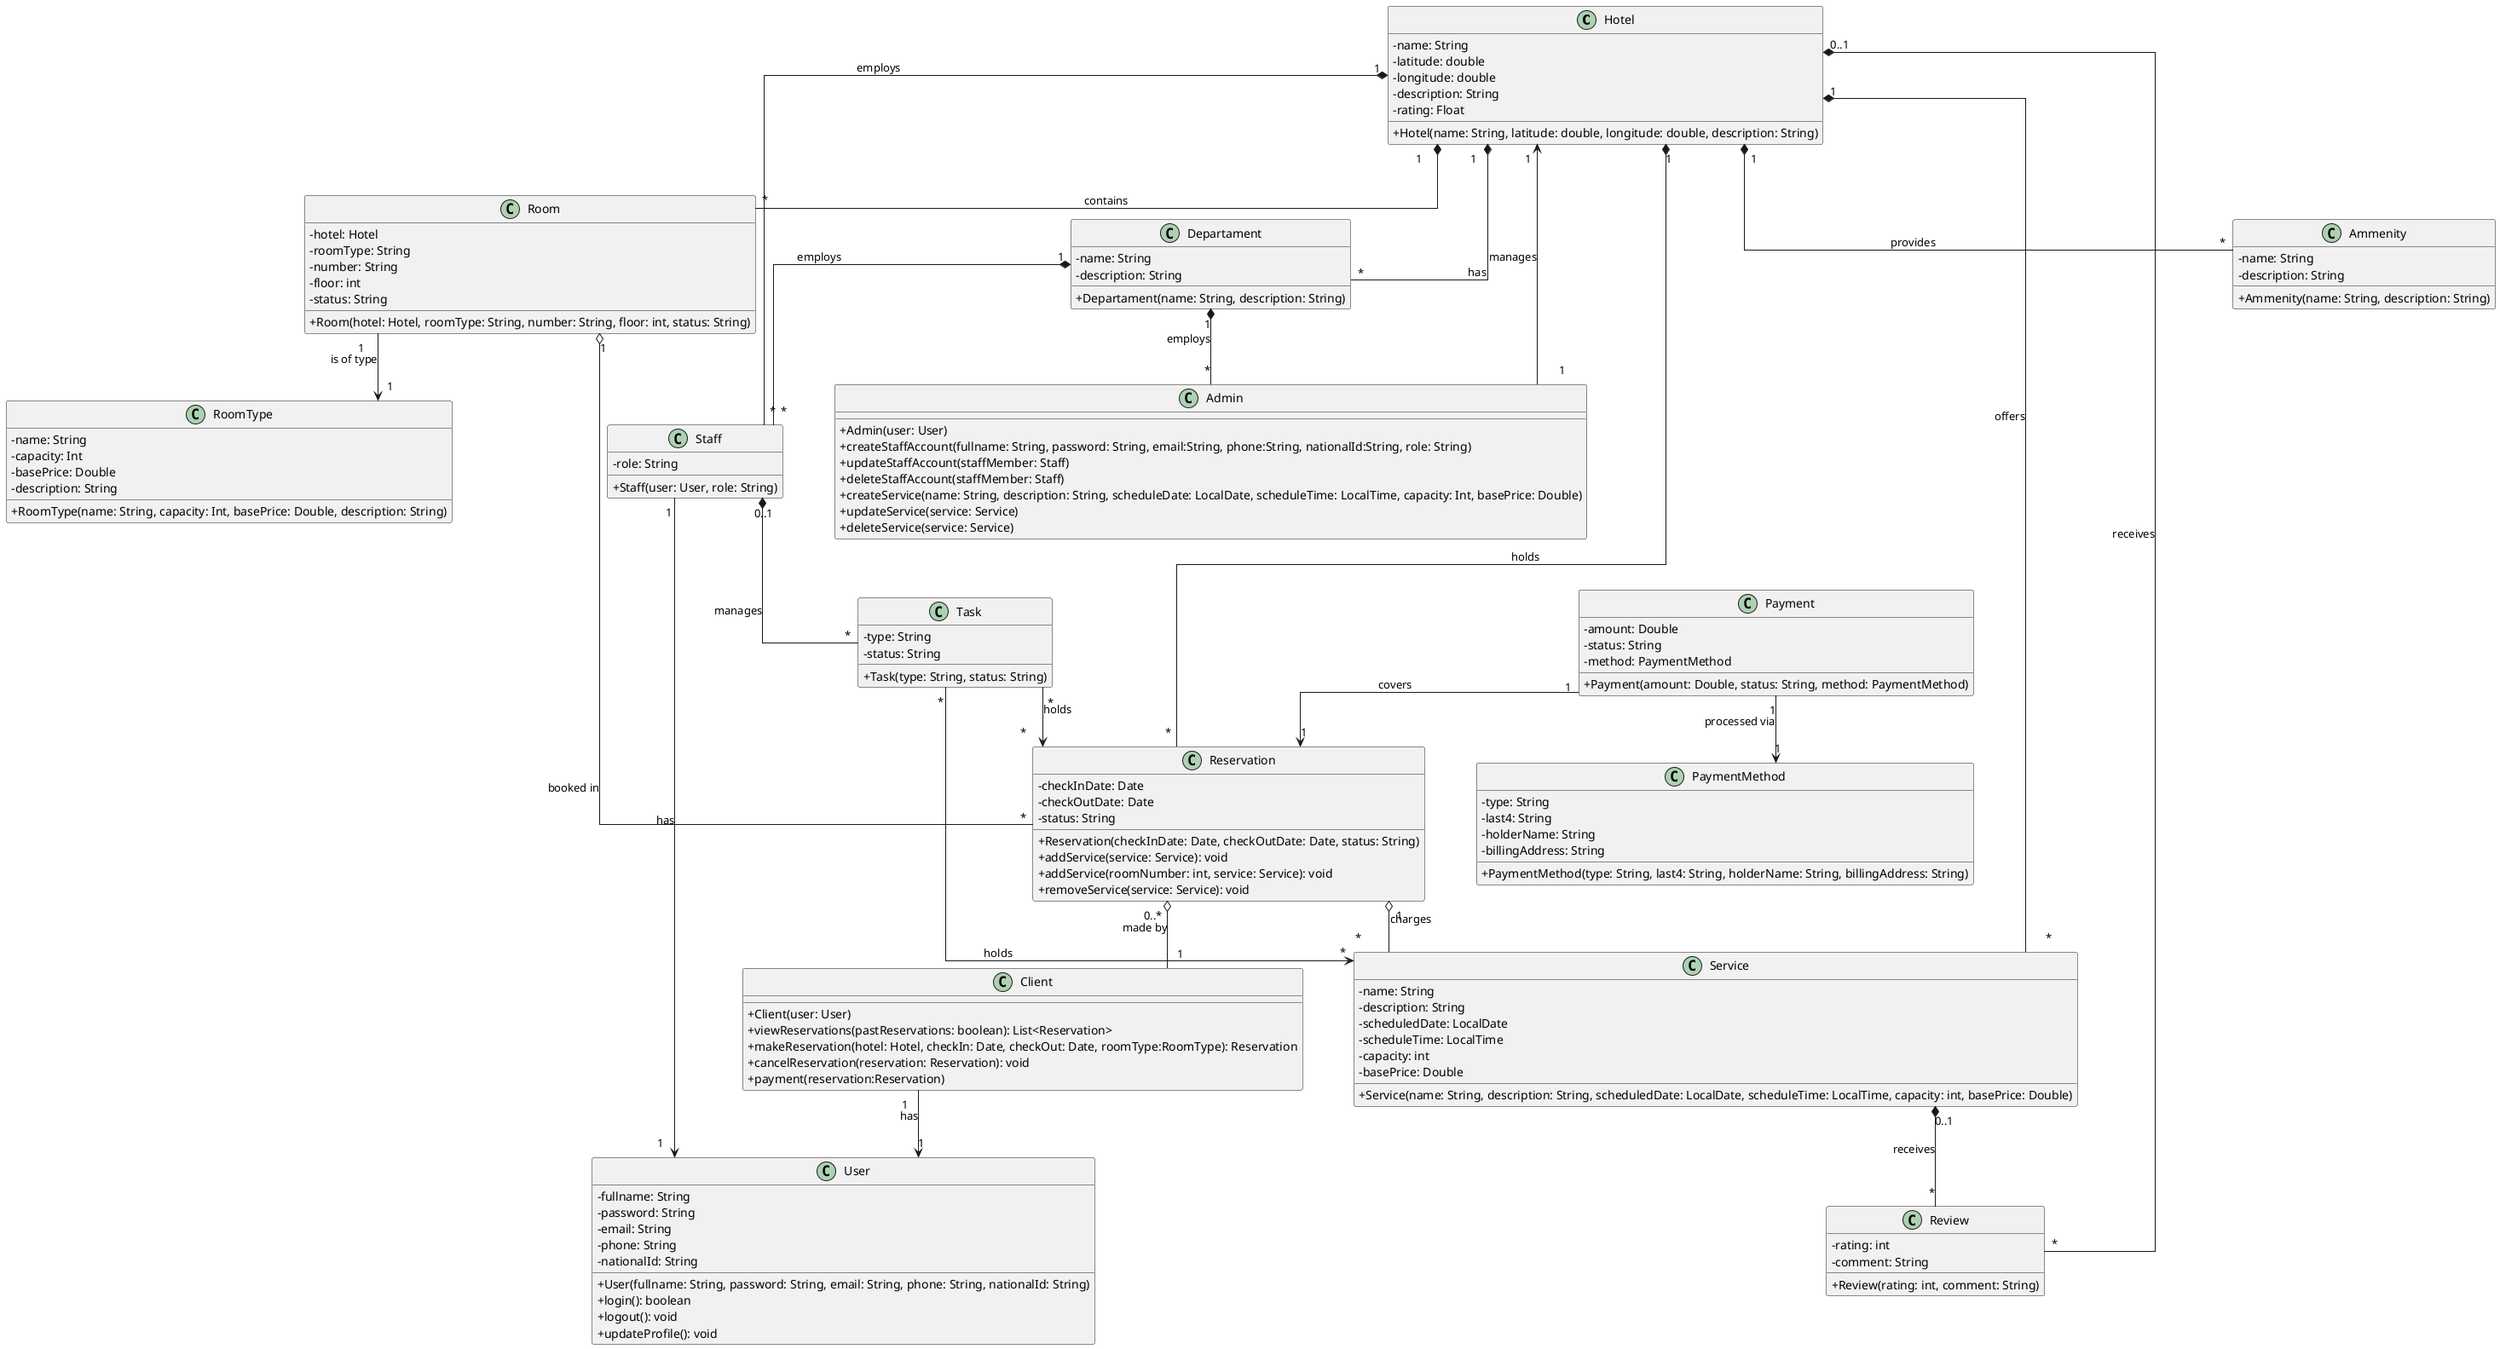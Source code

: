 @startuml hoteles_entidades
skinparam classAttributeIconSize 0
skinparam linetype ortho
skinparam nodesep 60    
skinparam ranksep 60   
skinparam arrowLabelMargin 15

class Hotel {
    -name: String
    -latitude: double
    -longitude: double
    -description: String
    -rating: Float
    +Hotel(name: String, latitude: double, longitude: double, description: String)
}

class Reservation {
    -checkInDate: Date
    -checkOutDate: Date
    -status: String
    +Reservation(checkInDate: Date, checkOutDate: Date, status: String)
    +addService(service: Service): void
    +addService(roomNumber: int, service: Service): void
    +removeService(service: Service): void
}

class User {
    -fullname: String
    -password: String
    -email: String
    -phone: String
    -nationalId: String
    +User(fullname: String, password: String, email: String, phone: String, nationalId: String)
    +login(): boolean
    +logout(): void
    +updateProfile(): void
}

class Review {
    -rating: int
    -comment: String
    +Review(rating: int, comment: String)
}

class Payment {
    -amount: Double
    -status: String
    -method: PaymentMethod
    +Payment(amount: Double, status: String, method: PaymentMethod)
}

class PaymentMethod {
    -type: String
    -last4: String
    -holderName: String
    -billingAddress: String
    +PaymentMethod(type: String, last4: String, holderName: String, billingAddress: String)
}

class Client {
    +Client(user: User)
    +viewReservations(pastReservations: boolean): List<Reservation>
    +makeReservation(hotel: Hotel, checkIn: Date, checkOut: Date, roomType:RoomType): Reservation
    +cancelReservation(reservation: Reservation): void
    +payment(reservation:Reservation)
}

class Staff {
    -role: String
    +Staff(user: User, role: String)
}

class Departament {
    -name: String
    -description: String
    +Departament(name: String, description: String)
}

class Admin {
    +Admin(user: User)
    +createStaffAccount(fullname: String, password: String, email:String, phone:String, nationalId:String, role: String)
    +updateStaffAccount(staffMember: Staff)
    +deleteStaffAccount(staffMember: Staff)
    +createService(name: String, description: String, scheduleDate: LocalDate, scheduleTime: LocalTime, capacity: Int, basePrice: Double)
    +updateService(service: Service)
    +deleteService(service: Service)
}

class Service {
    -name: String
    -description: String
    -scheduledDate: LocalDate
    -scheduleTime: LocalTime
    -capacity: int
    -basePrice: Double
    +Service(name: String, description: String, scheduledDate: LocalDate, scheduleTime: LocalTime, capacity: int, basePrice: Double)
}

class Task {
    -type: String
    -status: String
    +Task(type: String, status: String)
}

class Ammenity {
    -name: String
    -description: String
    +Ammenity(name: String, description: String)
}

class Room {
    -hotel: Hotel
    -roomType: String
    -number: String
    -floor: int
    -status: String
    +Room(hotel: Hotel, roomType: String, number: String, floor: int, status: String)
}

class RoomType {
    -name: String
    -capacity: Int
    -basePrice: Double
    -description: String
    +RoomType(name: String, capacity: Int, basePrice: Double, description: String)
}

' --- Simplified Relationships ---
Client "1" --> "1" User : has
Staff "1" --> "1" User : has
Admin "1" --> "1" Hotel : manages

Payment "1" --> "1" Reservation : covers
Payment "1" --> "1" PaymentMethod : processed via

Hotel "1" *-- "*" Room : contains
Hotel "1" *-- "*" Service : offers
Hotel "1" *-- "*" Reservation : holds
Hotel "1" *-- "*" Staff : employs
Hotel "1" *-- "*" Departament : has
Hotel "1" *-- "*" Ammenity : provides
Hotel "0..1" *-- "*" Review : receives 

Departament "1" *-- "*" Staff : employs
Departament "1" *-- "*" Admin : employs
Staff "0..1" *-- "*" Task : manages

Task "*" --> "*" Reservation : holds
Task "*" --> "*" Service : holds

Service "0..1" *-- "*" Review : receives

Reservation "0..*" o-- "1" Client : made by
Reservation "1" o-- "*" Service : charges

Room "1" --> "1" RoomType : is of type
Room "1" o-- "*" Reservation : booked in
@enduml